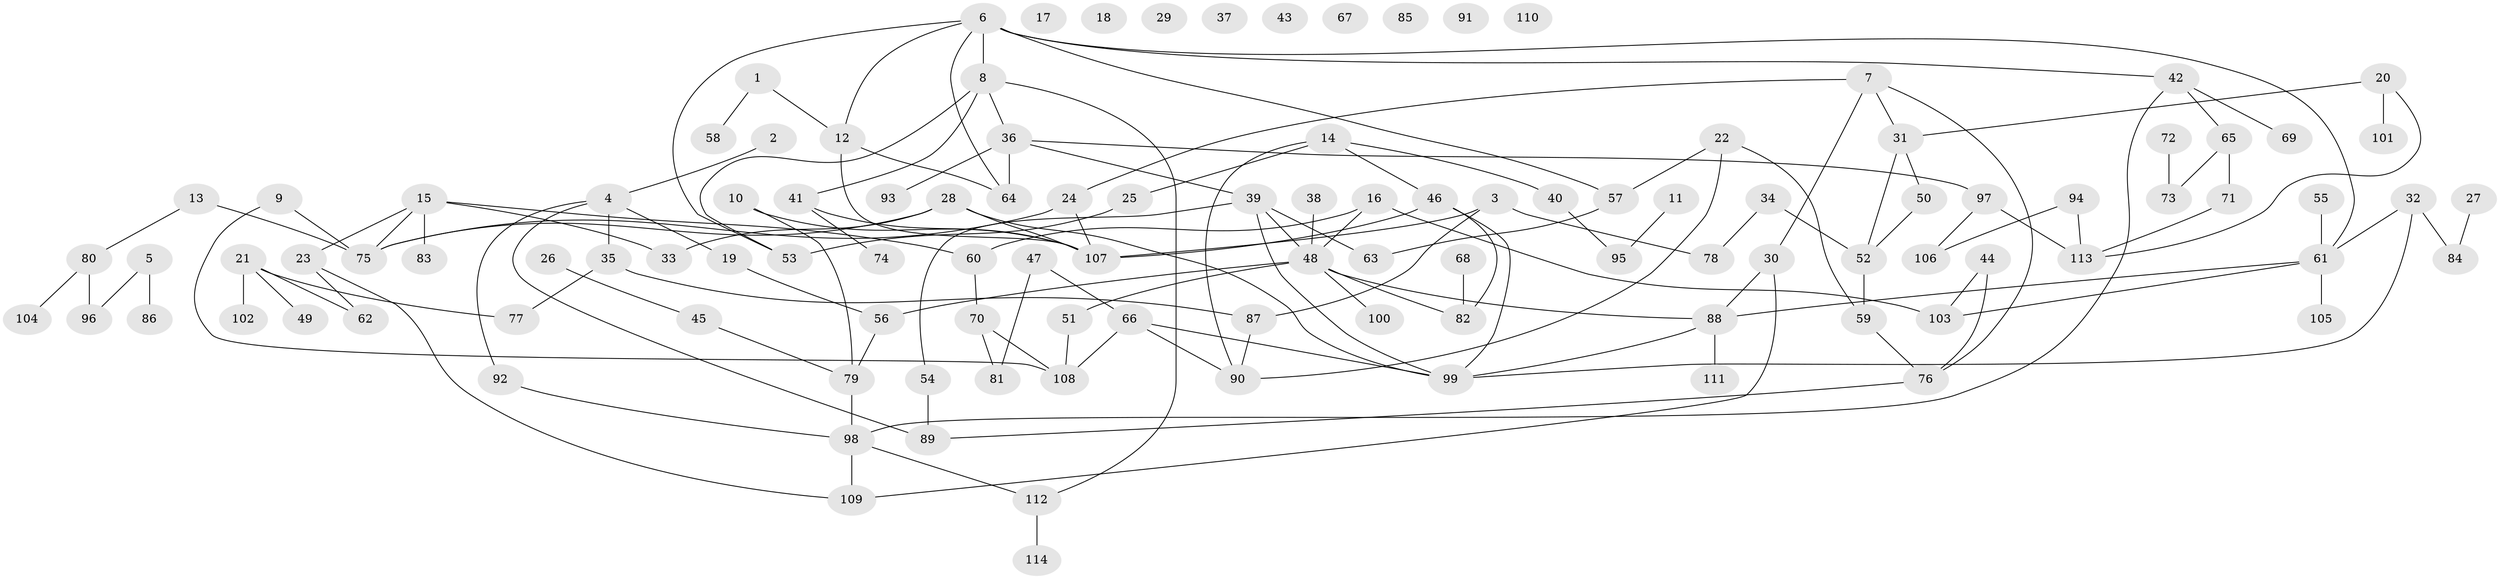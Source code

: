 // Generated by graph-tools (version 1.1) at 2025/13/03/09/25 04:13:11]
// undirected, 114 vertices, 146 edges
graph export_dot {
graph [start="1"]
  node [color=gray90,style=filled];
  1;
  2;
  3;
  4;
  5;
  6;
  7;
  8;
  9;
  10;
  11;
  12;
  13;
  14;
  15;
  16;
  17;
  18;
  19;
  20;
  21;
  22;
  23;
  24;
  25;
  26;
  27;
  28;
  29;
  30;
  31;
  32;
  33;
  34;
  35;
  36;
  37;
  38;
  39;
  40;
  41;
  42;
  43;
  44;
  45;
  46;
  47;
  48;
  49;
  50;
  51;
  52;
  53;
  54;
  55;
  56;
  57;
  58;
  59;
  60;
  61;
  62;
  63;
  64;
  65;
  66;
  67;
  68;
  69;
  70;
  71;
  72;
  73;
  74;
  75;
  76;
  77;
  78;
  79;
  80;
  81;
  82;
  83;
  84;
  85;
  86;
  87;
  88;
  89;
  90;
  91;
  92;
  93;
  94;
  95;
  96;
  97;
  98;
  99;
  100;
  101;
  102;
  103;
  104;
  105;
  106;
  107;
  108;
  109;
  110;
  111;
  112;
  113;
  114;
  1 -- 12;
  1 -- 58;
  2 -- 4;
  3 -- 78;
  3 -- 87;
  3 -- 107;
  4 -- 19;
  4 -- 35;
  4 -- 89;
  4 -- 92;
  5 -- 86;
  5 -- 96;
  6 -- 8;
  6 -- 12;
  6 -- 42;
  6 -- 53;
  6 -- 57;
  6 -- 61;
  6 -- 64;
  7 -- 24;
  7 -- 30;
  7 -- 31;
  7 -- 76;
  8 -- 36;
  8 -- 41;
  8 -- 53;
  8 -- 112;
  9 -- 75;
  9 -- 108;
  10 -- 79;
  10 -- 107;
  11 -- 95;
  12 -- 64;
  12 -- 107;
  13 -- 75;
  13 -- 80;
  14 -- 25;
  14 -- 40;
  14 -- 46;
  14 -- 90;
  15 -- 23;
  15 -- 33;
  15 -- 60;
  15 -- 75;
  15 -- 83;
  16 -- 48;
  16 -- 60;
  16 -- 103;
  19 -- 56;
  20 -- 31;
  20 -- 101;
  20 -- 113;
  21 -- 49;
  21 -- 62;
  21 -- 77;
  21 -- 102;
  22 -- 57;
  22 -- 59;
  22 -- 90;
  23 -- 62;
  23 -- 109;
  24 -- 75;
  24 -- 107;
  25 -- 53;
  26 -- 45;
  27 -- 84;
  28 -- 33;
  28 -- 75;
  28 -- 99;
  28 -- 107;
  30 -- 88;
  30 -- 109;
  31 -- 50;
  31 -- 52;
  32 -- 61;
  32 -- 84;
  32 -- 99;
  34 -- 52;
  34 -- 78;
  35 -- 77;
  35 -- 87;
  36 -- 39;
  36 -- 64;
  36 -- 93;
  36 -- 97;
  38 -- 48;
  39 -- 48;
  39 -- 54;
  39 -- 63;
  39 -- 99;
  40 -- 95;
  41 -- 74;
  41 -- 107;
  42 -- 65;
  42 -- 69;
  42 -- 98;
  44 -- 76;
  44 -- 103;
  45 -- 79;
  46 -- 82;
  46 -- 99;
  46 -- 107;
  47 -- 66;
  47 -- 81;
  48 -- 51;
  48 -- 56;
  48 -- 82;
  48 -- 88;
  48 -- 100;
  50 -- 52;
  51 -- 108;
  52 -- 59;
  54 -- 89;
  55 -- 61;
  56 -- 79;
  57 -- 63;
  59 -- 76;
  60 -- 70;
  61 -- 88;
  61 -- 103;
  61 -- 105;
  65 -- 71;
  65 -- 73;
  66 -- 90;
  66 -- 99;
  66 -- 108;
  68 -- 82;
  70 -- 81;
  70 -- 108;
  71 -- 113;
  72 -- 73;
  76 -- 89;
  79 -- 98;
  80 -- 96;
  80 -- 104;
  87 -- 90;
  88 -- 99;
  88 -- 111;
  92 -- 98;
  94 -- 106;
  94 -- 113;
  97 -- 106;
  97 -- 113;
  98 -- 109;
  98 -- 112;
  112 -- 114;
}
